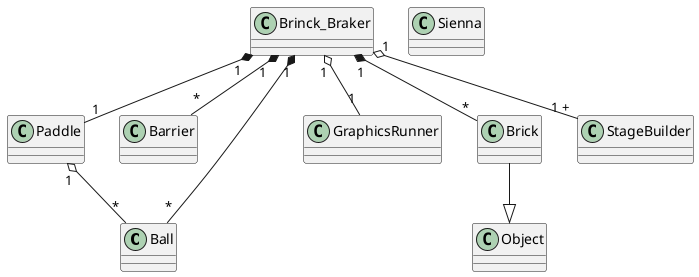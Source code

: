 @startuml Brinck_Braker

class Ball
class Barrier
class Brick
class Brinck_Braker 
class GraphicsRunner
class Paddle
class StageBuilder

class Sienna
Brinck_Braker "1" *-- "*" Ball
Brinck_Braker "1" *-- "1" Paddle
Brinck_Braker "1" *-- "*" Brick
Brinck_Braker "1 "*--  "*" Barrier

Brinck_Braker "1" o-- "1" GraphicsRunner
Brinck_Braker "1" o-- "1 +"StageBuilder

Paddle "1" o-- "*" Ball

Brick --|> Object


@enduml